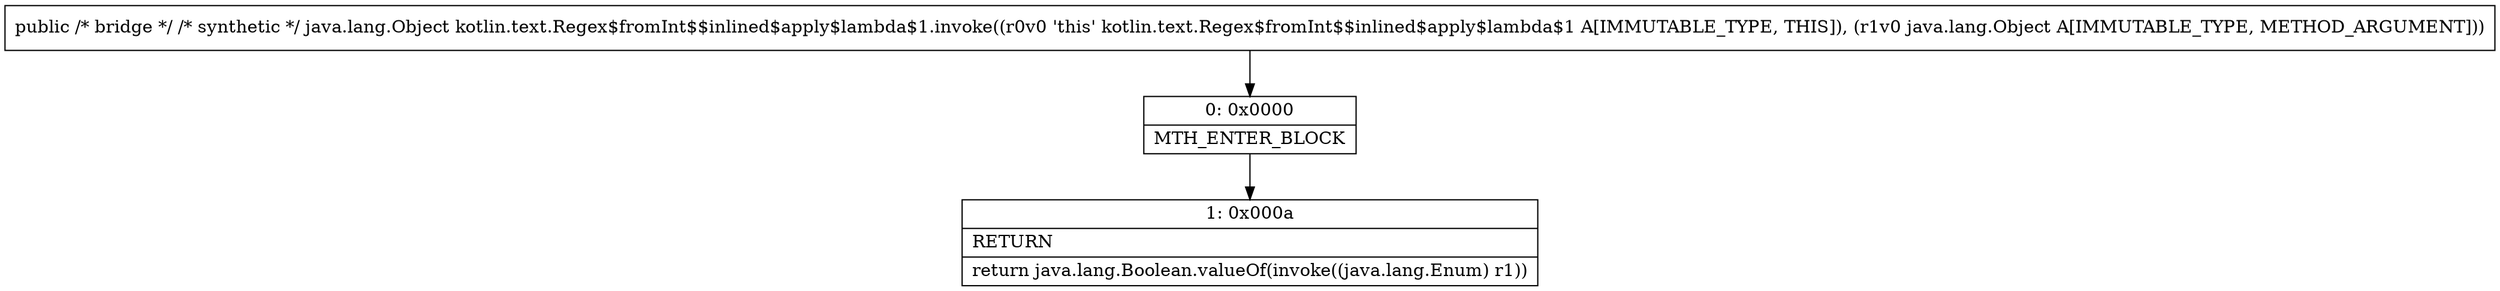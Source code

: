 digraph "CFG forkotlin.text.Regex$fromInt$$inlined$apply$lambda$1.invoke(Ljava\/lang\/Object;)Ljava\/lang\/Object;" {
Node_0 [shape=record,label="{0\:\ 0x0000|MTH_ENTER_BLOCK\l}"];
Node_1 [shape=record,label="{1\:\ 0x000a|RETURN\l|return java.lang.Boolean.valueOf(invoke((java.lang.Enum) r1))\l}"];
MethodNode[shape=record,label="{public \/* bridge *\/ \/* synthetic *\/ java.lang.Object kotlin.text.Regex$fromInt$$inlined$apply$lambda$1.invoke((r0v0 'this' kotlin.text.Regex$fromInt$$inlined$apply$lambda$1 A[IMMUTABLE_TYPE, THIS]), (r1v0 java.lang.Object A[IMMUTABLE_TYPE, METHOD_ARGUMENT])) }"];
MethodNode -> Node_0;
Node_0 -> Node_1;
}


